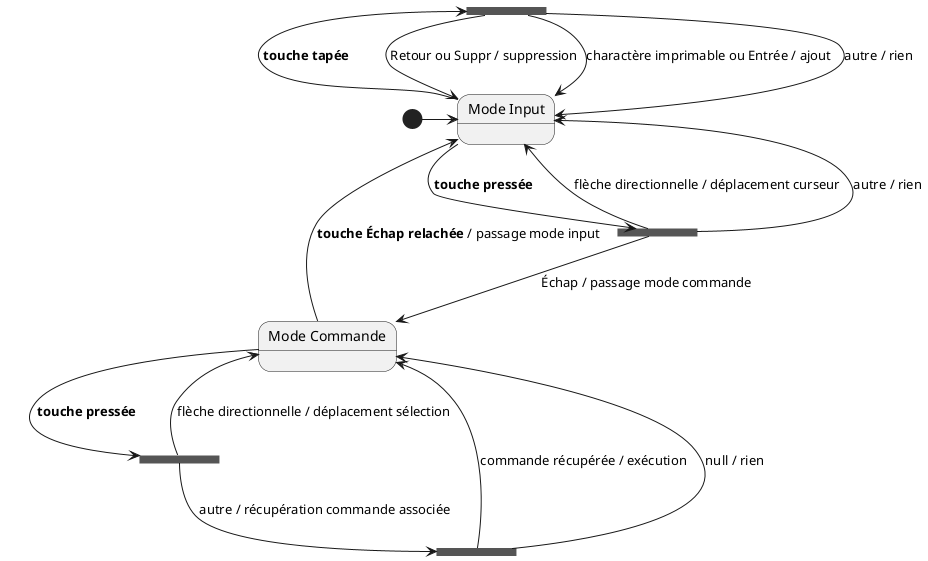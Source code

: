 @startuml etat_actionneur
state "Mode Input" as input
state "Mode Commande" as commande
state f1 <<fork>>
state f2 <<fork>>
state f3 <<fork>>
state f4 <<fork>>

[*] -> input
input -down-> f1 : **touche pressée**
f1 -down-> commande : Échap / passage mode commande
f1 --> input : flèche directionnelle / déplacement curseur
f1 --> input : autre / rien

input -up-> f2 : **touche tapée**
f2 --> input : Retour ou Suppr / suppression
f2 --> input : charactère imprimable ou Entrée / ajout
f2 --> input : autre / rien

commande -up-> input : **touche Échap relachée** / passage mode input
commande --> f3 : **touche pressée**
f3 --> commande : flèche directionnelle / déplacement sélection
f3 -down-> f4 : autre / récupération commande associée
f4 --> commande : commande récupérée / exécution
f4 --> commande : null / rien
@enduml

@startuml etat_fenetre
state "Teinte curseur/selection grise" as gris
state "Teinte curseur/selection rouge" as rouge

[*] -> gris
gris --> rouge : enregistrement script
rouge -> gris : fin enregistrement script
@enduml